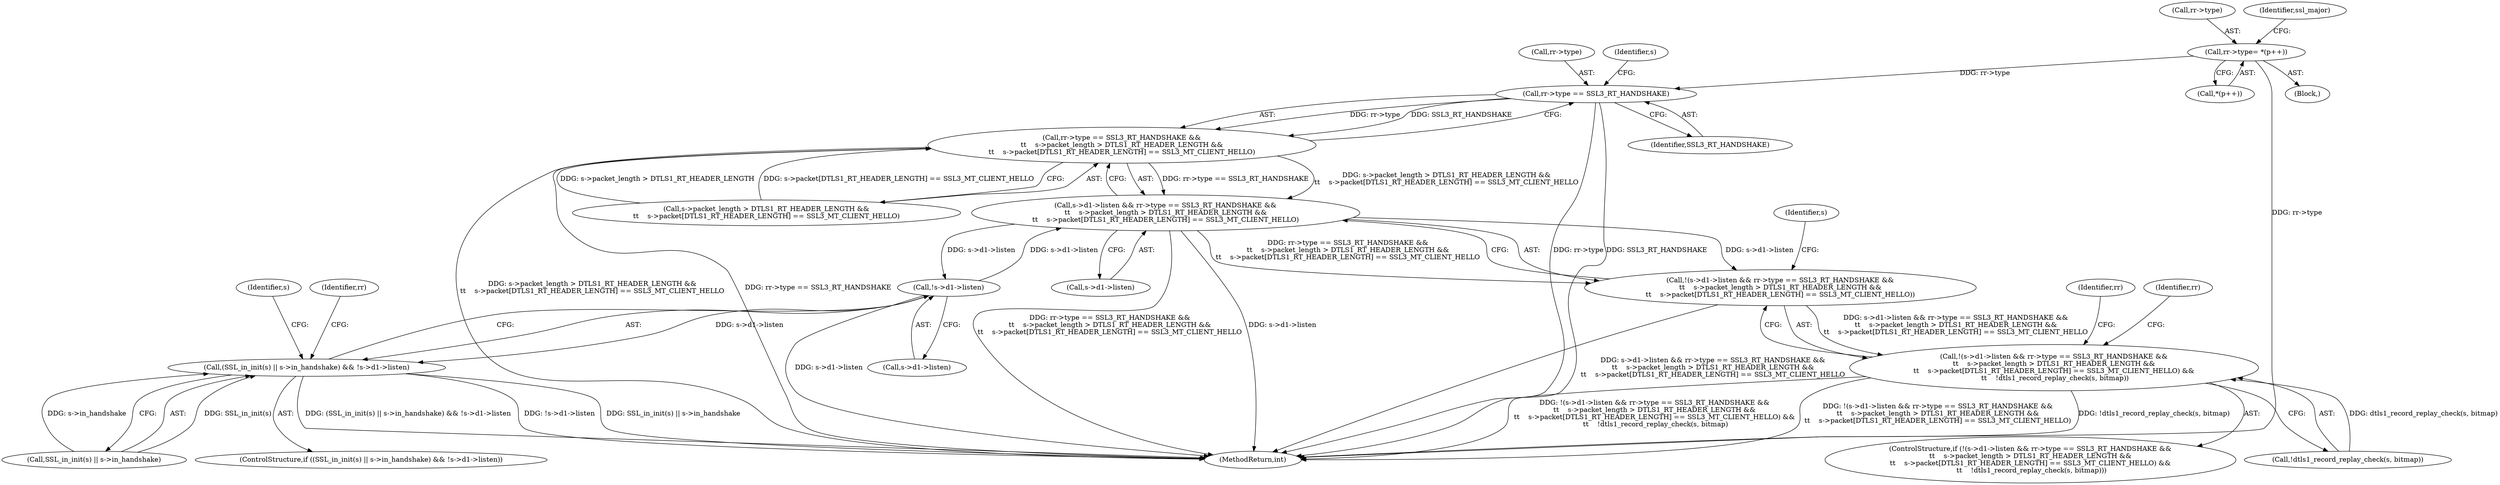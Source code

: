digraph "0_openssl_248385c606620b29ecc96ca9d3603463f879652b@pointer" {
"1000425" [label="(Call,rr->type == SSL3_RT_HANDSHAKE)"];
"1000230" [label="(Call,rr->type= *(p++))"];
"1000424" [label="(Call,rr->type == SSL3_RT_HANDSHAKE &&\n\t\t    s->packet_length > DTLS1_RT_HEADER_LENGTH &&\n\t\t    s->packet[DTLS1_RT_HEADER_LENGTH] == SSL3_MT_CLIENT_HELLO)"];
"1000418" [label="(Call,s->d1->listen && rr->type == SSL3_RT_HANDSHAKE &&\n\t\t    s->packet_length > DTLS1_RT_HEADER_LENGTH &&\n\t\t    s->packet[DTLS1_RT_HEADER_LENGTH] == SSL3_MT_CLIENT_HELLO)"];
"1000417" [label="(Call,!(s->d1->listen && rr->type == SSL3_RT_HANDSHAKE &&\n\t\t    s->packet_length > DTLS1_RT_HEADER_LENGTH &&\n\t\t    s->packet[DTLS1_RT_HEADER_LENGTH] == SSL3_MT_CLIENT_HELLO))"];
"1000416" [label="(Call,!(s->d1->listen && rr->type == SSL3_RT_HANDSHAKE &&\n\t\t    s->packet_length > DTLS1_RT_HEADER_LENGTH &&\n\t\t    s->packet[DTLS1_RT_HEADER_LENGTH] == SSL3_MT_CLIENT_HELLO) &&\n \t\t    !dtls1_record_replay_check(s, bitmap))"];
"1000477" [label="(Call,!s->d1->listen)"];
"1000470" [label="(Call,(SSL_in_init(s) || s->in_handshake) && !s->d1->listen)"];
"1000424" [label="(Call,rr->type == SSL3_RT_HANDSHAKE &&\n\t\t    s->packet_length > DTLS1_RT_HEADER_LENGTH &&\n\t\t    s->packet[DTLS1_RT_HEADER_LENGTH] == SSL3_MT_CLIENT_HELLO)"];
"1000443" [label="(Call,!dtls1_record_replay_check(s, bitmap))"];
"1000478" [label="(Call,s->d1->listen)"];
"1000426" [label="(Call,rr->type)"];
"1000524" [label="(MethodReturn,int)"];
"1000477" [label="(Call,!s->d1->listen)"];
"1000462" [label="(Identifier,rr)"];
"1000419" [label="(Call,s->d1->listen)"];
"1000418" [label="(Call,s->d1->listen && rr->type == SSL3_RT_HANDSHAKE &&\n\t\t    s->packet_length > DTLS1_RT_HEADER_LENGTH &&\n\t\t    s->packet[DTLS1_RT_HEADER_LENGTH] == SSL3_MT_CLIENT_HELLO)"];
"1000230" [label="(Call,rr->type= *(p++))"];
"1000173" [label="(Block,)"];
"1000450" [label="(Identifier,rr)"];
"1000469" [label="(ControlStructure,if ((SSL_in_init(s) || s->in_handshake) && !s->d1->listen))"];
"1000433" [label="(Identifier,s)"];
"1000471" [label="(Call,SSL_in_init(s) || s->in_handshake)"];
"1000470" [label="(Call,(SSL_in_init(s) || s->in_handshake) && !s->d1->listen)"];
"1000429" [label="(Identifier,SSL3_RT_HANDSHAKE)"];
"1000497" [label="(Identifier,rr)"];
"1000485" [label="(Identifier,s)"];
"1000415" [label="(ControlStructure,if (!(s->d1->listen && rr->type == SSL3_RT_HANDSHAKE &&\n\t\t    s->packet_length > DTLS1_RT_HEADER_LENGTH &&\n\t\t    s->packet[DTLS1_RT_HEADER_LENGTH] == SSL3_MT_CLIENT_HELLO) &&\n \t\t    !dtls1_record_replay_check(s, bitmap)))"];
"1000430" [label="(Call,s->packet_length > DTLS1_RT_HEADER_LENGTH &&\n\t\t    s->packet[DTLS1_RT_HEADER_LENGTH] == SSL3_MT_CLIENT_HELLO)"];
"1000417" [label="(Call,!(s->d1->listen && rr->type == SSL3_RT_HANDSHAKE &&\n\t\t    s->packet_length > DTLS1_RT_HEADER_LENGTH &&\n\t\t    s->packet[DTLS1_RT_HEADER_LENGTH] == SSL3_MT_CLIENT_HELLO))"];
"1000416" [label="(Call,!(s->d1->listen && rr->type == SSL3_RT_HANDSHAKE &&\n\t\t    s->packet_length > DTLS1_RT_HEADER_LENGTH &&\n\t\t    s->packet[DTLS1_RT_HEADER_LENGTH] == SSL3_MT_CLIENT_HELLO) &&\n \t\t    !dtls1_record_replay_check(s, bitmap))"];
"1000425" [label="(Call,rr->type == SSL3_RT_HANDSHAKE)"];
"1000231" [label="(Call,rr->type)"];
"1000238" [label="(Identifier,ssl_major)"];
"1000234" [label="(Call,*(p++))"];
"1000445" [label="(Identifier,s)"];
"1000425" -> "1000424"  [label="AST: "];
"1000425" -> "1000429"  [label="CFG: "];
"1000426" -> "1000425"  [label="AST: "];
"1000429" -> "1000425"  [label="AST: "];
"1000433" -> "1000425"  [label="CFG: "];
"1000424" -> "1000425"  [label="CFG: "];
"1000425" -> "1000524"  [label="DDG: rr->type"];
"1000425" -> "1000524"  [label="DDG: SSL3_RT_HANDSHAKE"];
"1000425" -> "1000424"  [label="DDG: rr->type"];
"1000425" -> "1000424"  [label="DDG: SSL3_RT_HANDSHAKE"];
"1000230" -> "1000425"  [label="DDG: rr->type"];
"1000230" -> "1000173"  [label="AST: "];
"1000230" -> "1000234"  [label="CFG: "];
"1000231" -> "1000230"  [label="AST: "];
"1000234" -> "1000230"  [label="AST: "];
"1000238" -> "1000230"  [label="CFG: "];
"1000230" -> "1000524"  [label="DDG: rr->type"];
"1000424" -> "1000418"  [label="AST: "];
"1000424" -> "1000430"  [label="CFG: "];
"1000430" -> "1000424"  [label="AST: "];
"1000418" -> "1000424"  [label="CFG: "];
"1000424" -> "1000524"  [label="DDG: rr->type == SSL3_RT_HANDSHAKE"];
"1000424" -> "1000524"  [label="DDG: s->packet_length > DTLS1_RT_HEADER_LENGTH &&\n\t\t    s->packet[DTLS1_RT_HEADER_LENGTH] == SSL3_MT_CLIENT_HELLO"];
"1000424" -> "1000418"  [label="DDG: rr->type == SSL3_RT_HANDSHAKE"];
"1000424" -> "1000418"  [label="DDG: s->packet_length > DTLS1_RT_HEADER_LENGTH &&\n\t\t    s->packet[DTLS1_RT_HEADER_LENGTH] == SSL3_MT_CLIENT_HELLO"];
"1000430" -> "1000424"  [label="DDG: s->packet_length > DTLS1_RT_HEADER_LENGTH"];
"1000430" -> "1000424"  [label="DDG: s->packet[DTLS1_RT_HEADER_LENGTH] == SSL3_MT_CLIENT_HELLO"];
"1000418" -> "1000417"  [label="AST: "];
"1000418" -> "1000419"  [label="CFG: "];
"1000419" -> "1000418"  [label="AST: "];
"1000417" -> "1000418"  [label="CFG: "];
"1000418" -> "1000524"  [label="DDG: rr->type == SSL3_RT_HANDSHAKE &&\n\t\t    s->packet_length > DTLS1_RT_HEADER_LENGTH &&\n\t\t    s->packet[DTLS1_RT_HEADER_LENGTH] == SSL3_MT_CLIENT_HELLO"];
"1000418" -> "1000524"  [label="DDG: s->d1->listen"];
"1000418" -> "1000417"  [label="DDG: s->d1->listen"];
"1000418" -> "1000417"  [label="DDG: rr->type == SSL3_RT_HANDSHAKE &&\n\t\t    s->packet_length > DTLS1_RT_HEADER_LENGTH &&\n\t\t    s->packet[DTLS1_RT_HEADER_LENGTH] == SSL3_MT_CLIENT_HELLO"];
"1000477" -> "1000418"  [label="DDG: s->d1->listen"];
"1000418" -> "1000477"  [label="DDG: s->d1->listen"];
"1000417" -> "1000416"  [label="AST: "];
"1000445" -> "1000417"  [label="CFG: "];
"1000416" -> "1000417"  [label="CFG: "];
"1000417" -> "1000524"  [label="DDG: s->d1->listen && rr->type == SSL3_RT_HANDSHAKE &&\n\t\t    s->packet_length > DTLS1_RT_HEADER_LENGTH &&\n\t\t    s->packet[DTLS1_RT_HEADER_LENGTH] == SSL3_MT_CLIENT_HELLO"];
"1000417" -> "1000416"  [label="DDG: s->d1->listen && rr->type == SSL3_RT_HANDSHAKE &&\n\t\t    s->packet_length > DTLS1_RT_HEADER_LENGTH &&\n\t\t    s->packet[DTLS1_RT_HEADER_LENGTH] == SSL3_MT_CLIENT_HELLO"];
"1000416" -> "1000415"  [label="AST: "];
"1000416" -> "1000443"  [label="CFG: "];
"1000443" -> "1000416"  [label="AST: "];
"1000450" -> "1000416"  [label="CFG: "];
"1000462" -> "1000416"  [label="CFG: "];
"1000416" -> "1000524"  [label="DDG: !dtls1_record_replay_check(s, bitmap)"];
"1000416" -> "1000524"  [label="DDG: !(s->d1->listen && rr->type == SSL3_RT_HANDSHAKE &&\n\t\t    s->packet_length > DTLS1_RT_HEADER_LENGTH &&\n\t\t    s->packet[DTLS1_RT_HEADER_LENGTH] == SSL3_MT_CLIENT_HELLO) &&\n \t\t    !dtls1_record_replay_check(s, bitmap)"];
"1000416" -> "1000524"  [label="DDG: !(s->d1->listen && rr->type == SSL3_RT_HANDSHAKE &&\n\t\t    s->packet_length > DTLS1_RT_HEADER_LENGTH &&\n\t\t    s->packet[DTLS1_RT_HEADER_LENGTH] == SSL3_MT_CLIENT_HELLO)"];
"1000443" -> "1000416"  [label="DDG: dtls1_record_replay_check(s, bitmap)"];
"1000477" -> "1000470"  [label="AST: "];
"1000477" -> "1000478"  [label="CFG: "];
"1000478" -> "1000477"  [label="AST: "];
"1000470" -> "1000477"  [label="CFG: "];
"1000477" -> "1000524"  [label="DDG: s->d1->listen"];
"1000477" -> "1000470"  [label="DDG: s->d1->listen"];
"1000470" -> "1000469"  [label="AST: "];
"1000470" -> "1000471"  [label="CFG: "];
"1000471" -> "1000470"  [label="AST: "];
"1000485" -> "1000470"  [label="CFG: "];
"1000497" -> "1000470"  [label="CFG: "];
"1000470" -> "1000524"  [label="DDG: !s->d1->listen"];
"1000470" -> "1000524"  [label="DDG: SSL_in_init(s) || s->in_handshake"];
"1000470" -> "1000524"  [label="DDG: (SSL_in_init(s) || s->in_handshake) && !s->d1->listen"];
"1000471" -> "1000470"  [label="DDG: SSL_in_init(s)"];
"1000471" -> "1000470"  [label="DDG: s->in_handshake"];
}
